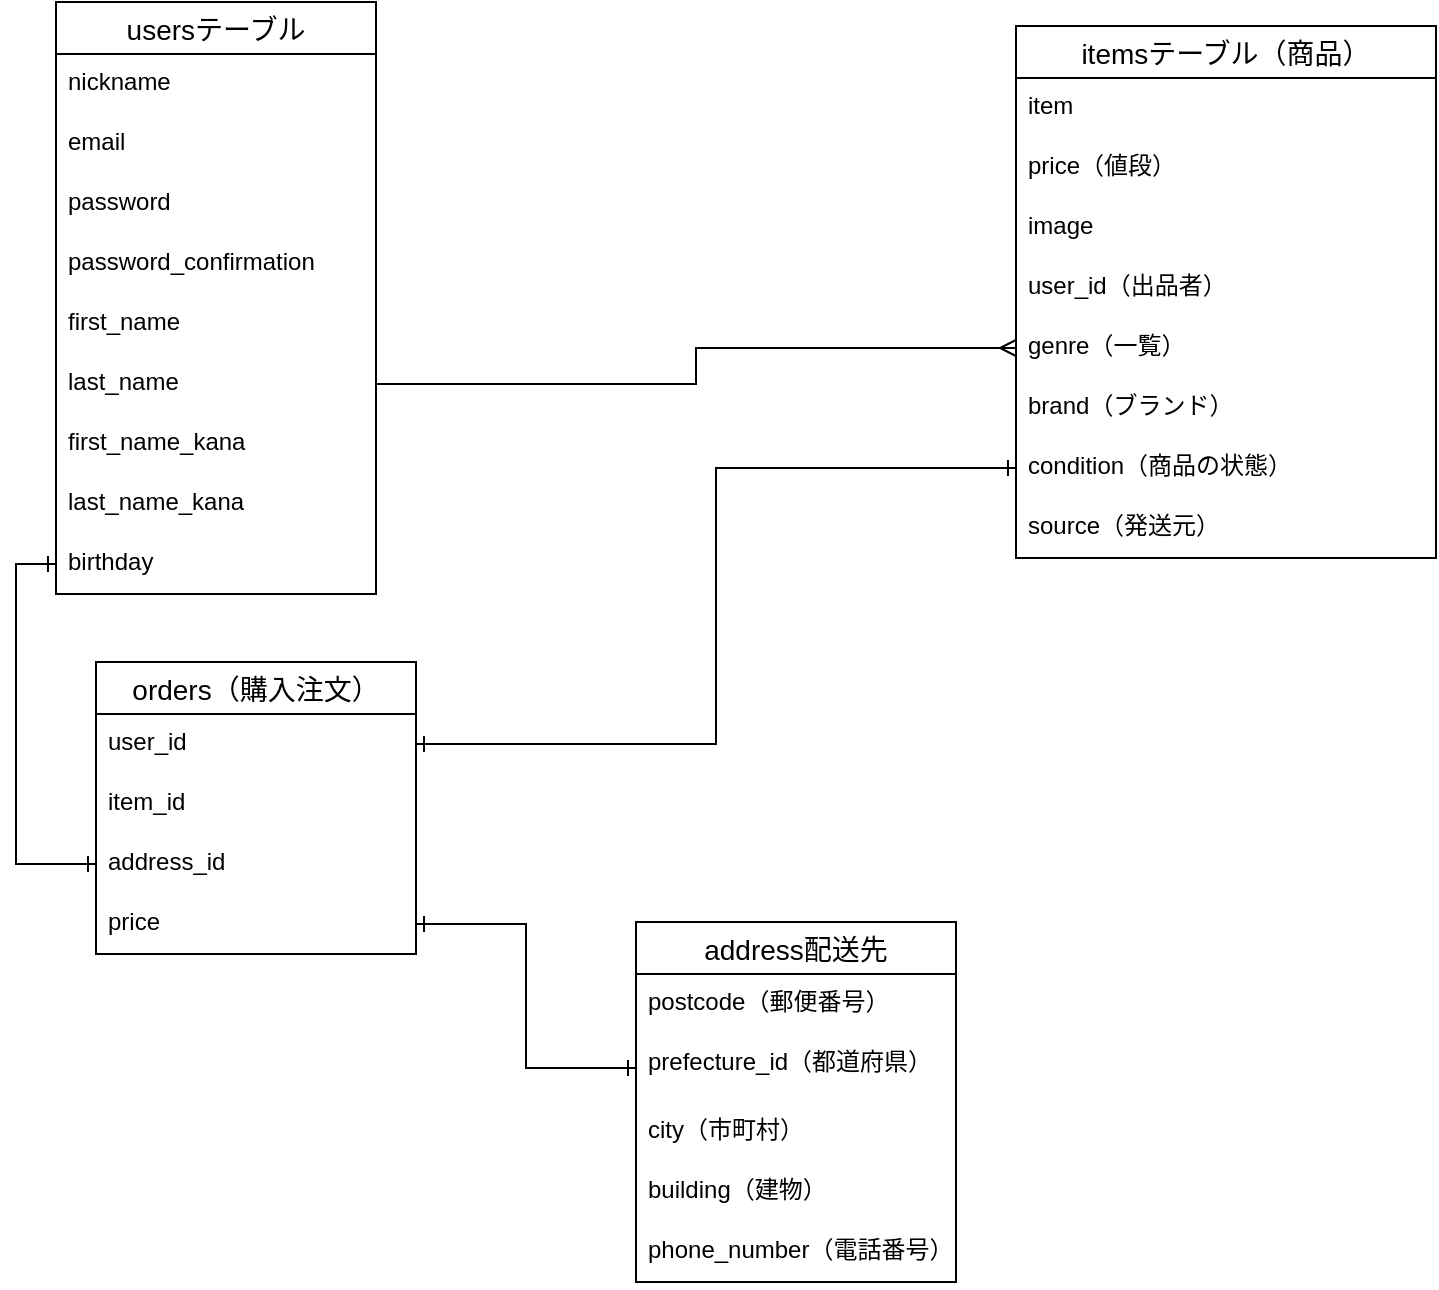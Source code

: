 <mxfile version="14.2.4" type="embed">
    <diagram id="pvb1CP0x8W1O0pVViHa0" name="ページ1">
        <mxGraphModel dx="241" dy="573" grid="1" gridSize="10" guides="1" tooltips="1" connect="1" arrows="1" fold="1" page="1" pageScale="1" pageWidth="850" pageHeight="1100" math="0" shadow="0">
            <root>
                <mxCell id="0"/>
                <mxCell id="1" parent="0"/>
                <mxCell id="308" value="usersテーブル" style="swimlane;fontStyle=0;childLayout=stackLayout;horizontal=1;startSize=26;horizontalStack=0;resizeParent=1;resizeParentMax=0;resizeLast=0;collapsible=1;marginBottom=0;align=center;fontSize=14;" parent="1" vertex="1">
                    <mxGeometry x="80" y="390" width="160" height="296" as="geometry">
                        <mxRectangle x="80" y="390" width="50" height="26" as="alternateBounds"/>
                    </mxGeometry>
                </mxCell>
                <mxCell id="309" value="nickname" style="text;strokeColor=none;fillColor=none;spacingLeft=4;spacingRight=4;overflow=hidden;rotatable=0;points=[[0,0.5],[1,0.5]];portConstraint=eastwest;fontSize=12;" parent="308" vertex="1">
                    <mxGeometry y="26" width="160" height="30" as="geometry"/>
                </mxCell>
                <mxCell id="310" value="email" style="text;strokeColor=none;fillColor=none;spacingLeft=4;spacingRight=4;overflow=hidden;rotatable=0;points=[[0,0.5],[1,0.5]];portConstraint=eastwest;fontSize=12;" parent="308" vertex="1">
                    <mxGeometry y="56" width="160" height="30" as="geometry"/>
                </mxCell>
                <mxCell id="312" value="password" style="text;strokeColor=none;fillColor=none;spacingLeft=4;spacingRight=4;overflow=hidden;rotatable=0;points=[[0,0.5],[1,0.5]];portConstraint=eastwest;fontSize=12;" parent="308" vertex="1">
                    <mxGeometry y="86" width="160" height="30" as="geometry"/>
                </mxCell>
                <mxCell id="313" value="password_confirmation" style="text;strokeColor=none;fillColor=none;spacingLeft=4;spacingRight=4;overflow=hidden;rotatable=0;points=[[0,0.5],[1,0.5]];portConstraint=eastwest;fontSize=12;" parent="308" vertex="1">
                    <mxGeometry y="116" width="160" height="30" as="geometry"/>
                </mxCell>
                <mxCell id="314" value="first_name" style="text;strokeColor=none;fillColor=none;spacingLeft=4;spacingRight=4;overflow=hidden;rotatable=0;points=[[0,0.5],[1,0.5]];portConstraint=eastwest;fontSize=12;" parent="308" vertex="1">
                    <mxGeometry y="146" width="160" height="30" as="geometry"/>
                </mxCell>
                <mxCell id="315" value="last_name" style="text;strokeColor=none;fillColor=none;spacingLeft=4;spacingRight=4;overflow=hidden;rotatable=0;points=[[0,0.5],[1,0.5]];portConstraint=eastwest;fontSize=12;" parent="308" vertex="1">
                    <mxGeometry y="176" width="160" height="30" as="geometry"/>
                </mxCell>
                <mxCell id="395" value="first_name_kana" style="text;strokeColor=none;fillColor=none;spacingLeft=4;spacingRight=4;overflow=hidden;rotatable=0;points=[[0,0.5],[1,0.5]];portConstraint=eastwest;fontSize=12;" vertex="1" parent="308">
                    <mxGeometry y="206" width="160" height="30" as="geometry"/>
                </mxCell>
                <mxCell id="396" value="last_name_kana" style="text;strokeColor=none;fillColor=none;spacingLeft=4;spacingRight=4;overflow=hidden;rotatable=0;points=[[0,0.5],[1,0.5]];portConstraint=eastwest;fontSize=12;" vertex="1" parent="308">
                    <mxGeometry y="236" width="160" height="30" as="geometry"/>
                </mxCell>
                <mxCell id="316" value="birthday" style="text;strokeColor=none;fillColor=none;spacingLeft=4;spacingRight=4;overflow=hidden;rotatable=0;points=[[0,0.5],[1,0.5]];portConstraint=eastwest;fontSize=12;" parent="308" vertex="1">
                    <mxGeometry y="266" width="160" height="30" as="geometry"/>
                </mxCell>
                <mxCell id="317" value="itemsテーブル（商品）" style="swimlane;fontStyle=0;childLayout=stackLayout;horizontal=1;startSize=26;horizontalStack=0;resizeParent=1;resizeParentMax=0;resizeLast=0;collapsible=1;marginBottom=0;align=center;fontSize=14;" parent="1" vertex="1">
                    <mxGeometry x="560" y="402" width="210" height="266" as="geometry"/>
                </mxCell>
                <mxCell id="321" value="item" style="text;strokeColor=none;fillColor=none;spacingLeft=4;spacingRight=4;overflow=hidden;rotatable=0;points=[[0,0.5],[1,0.5]];portConstraint=eastwest;fontSize=12;" parent="317" vertex="1">
                    <mxGeometry y="26" width="210" height="30" as="geometry"/>
                </mxCell>
                <mxCell id="328" value="price（値段）" style="text;strokeColor=none;fillColor=none;spacingLeft=4;spacingRight=4;overflow=hidden;rotatable=0;points=[[0,0.5],[1,0.5]];portConstraint=eastwest;fontSize=12;" parent="317" vertex="1">
                    <mxGeometry y="56" width="210" height="30" as="geometry"/>
                </mxCell>
                <mxCell id="333" value="image&#10;" style="text;strokeColor=none;fillColor=none;spacingLeft=4;spacingRight=4;overflow=hidden;rotatable=0;points=[[0,0.5],[1,0.5]];portConstraint=eastwest;fontSize=12;" parent="317" vertex="1">
                    <mxGeometry y="86" width="210" height="30" as="geometry"/>
                </mxCell>
                <mxCell id="332" value="user_id（出品者）" style="text;strokeColor=none;fillColor=none;spacingLeft=4;spacingRight=4;overflow=hidden;rotatable=0;points=[[0,0.5],[1,0.5]];portConstraint=eastwest;fontSize=12;" parent="317" vertex="1">
                    <mxGeometry y="116" width="210" height="30" as="geometry"/>
                </mxCell>
                <mxCell id="326" value="genre（一覧）" style="text;strokeColor=none;fillColor=none;spacingLeft=4;spacingRight=4;overflow=hidden;rotatable=0;points=[[0,0.5],[1,0.5]];portConstraint=eastwest;fontSize=12;" parent="317" vertex="1">
                    <mxGeometry y="146" width="210" height="30" as="geometry"/>
                </mxCell>
                <mxCell id="327" value="brand（ブランド）" style="text;strokeColor=none;fillColor=none;spacingLeft=4;spacingRight=4;overflow=hidden;rotatable=0;points=[[0,0.5],[1,0.5]];portConstraint=eastwest;fontSize=12;" parent="317" vertex="1">
                    <mxGeometry y="176" width="210" height="30" as="geometry"/>
                </mxCell>
                <mxCell id="330" value="condition（商品の状態）" style="text;strokeColor=none;fillColor=none;spacingLeft=4;spacingRight=4;overflow=hidden;rotatable=0;points=[[0,0.5],[1,0.5]];portConstraint=eastwest;fontSize=12;" parent="317" vertex="1">
                    <mxGeometry y="206" width="210" height="30" as="geometry"/>
                </mxCell>
                <mxCell id="331" value="source（発送元）" style="text;strokeColor=none;fillColor=none;spacingLeft=4;spacingRight=4;overflow=hidden;rotatable=0;points=[[0,0.5],[1,0.5]];portConstraint=eastwest;fontSize=12;" parent="317" vertex="1">
                    <mxGeometry y="236" width="210" height="30" as="geometry"/>
                </mxCell>
                <mxCell id="334" value="orders（購入注文）" style="swimlane;fontStyle=0;childLayout=stackLayout;horizontal=1;startSize=26;horizontalStack=0;resizeParent=1;resizeParentMax=0;resizeLast=0;collapsible=1;marginBottom=0;align=center;fontSize=14;" parent="1" vertex="1">
                    <mxGeometry x="100" y="720" width="160" height="146" as="geometry"/>
                </mxCell>
                <mxCell id="337" value="user_id" style="text;strokeColor=none;fillColor=none;spacingLeft=4;spacingRight=4;overflow=hidden;rotatable=0;points=[[0,0.5],[1,0.5]];portConstraint=eastwest;fontSize=12;" parent="334" vertex="1">
                    <mxGeometry y="26" width="160" height="30" as="geometry"/>
                </mxCell>
                <mxCell id="345" value="item_id" style="text;strokeColor=none;fillColor=none;spacingLeft=4;spacingRight=4;overflow=hidden;rotatable=0;points=[[0,0.5],[1,0.5]];portConstraint=eastwest;fontSize=12;" parent="334" vertex="1">
                    <mxGeometry y="56" width="160" height="30" as="geometry"/>
                </mxCell>
                <mxCell id="346" value="address_id" style="text;strokeColor=none;fillColor=none;spacingLeft=4;spacingRight=4;overflow=hidden;rotatable=0;points=[[0,0.5],[1,0.5]];portConstraint=eastwest;fontSize=12;" parent="334" vertex="1">
                    <mxGeometry y="86" width="160" height="30" as="geometry"/>
                </mxCell>
                <mxCell id="347" value="price" style="text;strokeColor=none;fillColor=none;spacingLeft=4;spacingRight=4;overflow=hidden;rotatable=0;points=[[0,0.5],[1,0.5]];portConstraint=eastwest;fontSize=12;" parent="334" vertex="1">
                    <mxGeometry y="116" width="160" height="30" as="geometry"/>
                </mxCell>
                <mxCell id="338" value="address配送先" style="swimlane;fontStyle=0;childLayout=stackLayout;horizontal=1;startSize=26;horizontalStack=0;resizeParent=1;resizeParentMax=0;resizeLast=0;collapsible=1;marginBottom=0;align=center;fontSize=14;" parent="1" vertex="1">
                    <mxGeometry x="370" y="850" width="160" height="180" as="geometry"/>
                </mxCell>
                <mxCell id="341" value="postcode（郵便番号）" style="text;strokeColor=none;fillColor=none;spacingLeft=4;spacingRight=4;overflow=hidden;rotatable=0;points=[[0,0.5],[1,0.5]];portConstraint=eastwest;fontSize=12;" parent="338" vertex="1">
                    <mxGeometry y="26" width="160" height="30" as="geometry"/>
                </mxCell>
                <mxCell id="353" value="prefecture_id（都道府県）" style="text;strokeColor=none;fillColor=none;spacingLeft=4;spacingRight=4;overflow=hidden;rotatable=0;points=[[0,0.5],[1,0.5]];portConstraint=eastwest;fontSize=12;" parent="338" vertex="1">
                    <mxGeometry y="56" width="160" height="34" as="geometry"/>
                </mxCell>
                <mxCell id="355" value="city（市町村）" style="text;strokeColor=none;fillColor=none;spacingLeft=4;spacingRight=4;overflow=hidden;rotatable=0;points=[[0,0.5],[1,0.5]];portConstraint=eastwest;fontSize=12;" parent="338" vertex="1">
                    <mxGeometry y="90" width="160" height="30" as="geometry"/>
                </mxCell>
                <mxCell id="356" value="building（建物）" style="text;strokeColor=none;fillColor=none;spacingLeft=4;spacingRight=4;overflow=hidden;rotatable=0;points=[[0,0.5],[1,0.5]];portConstraint=eastwest;fontSize=12;" parent="338" vertex="1">
                    <mxGeometry y="120" width="160" height="30" as="geometry"/>
                </mxCell>
                <mxCell id="358" value="phone_number（電話番号）" style="text;strokeColor=none;fillColor=none;spacingLeft=4;spacingRight=4;overflow=hidden;rotatable=0;points=[[0,0.5],[1,0.5]];portConstraint=eastwest;fontSize=12;" parent="338" vertex="1">
                    <mxGeometry y="150" width="160" height="30" as="geometry"/>
                </mxCell>
                <mxCell id="364" style="edgeStyle=orthogonalEdgeStyle;rounded=0;orthogonalLoop=1;jettySize=auto;html=1;exitX=1;exitY=0.5;exitDx=0;exitDy=0;entryX=0;entryY=0.5;entryDx=0;entryDy=0;endArrow=ERmany;endFill=0;" parent="1" source="315" target="326" edge="1">
                    <mxGeometry relative="1" as="geometry"/>
                </mxCell>
                <mxCell id="381" style="edgeStyle=orthogonalEdgeStyle;rounded=0;orthogonalLoop=1;jettySize=auto;html=1;exitX=1;exitY=0.5;exitDx=0;exitDy=0;entryX=0;entryY=0.5;entryDx=0;entryDy=0;endArrow=ERone;endFill=0;" parent="1" source="347" target="353" edge="1">
                    <mxGeometry relative="1" as="geometry"/>
                </mxCell>
                <mxCell id="384" style="edgeStyle=orthogonalEdgeStyle;rounded=0;orthogonalLoop=1;jettySize=auto;html=1;exitX=1;exitY=0.5;exitDx=0;exitDy=0;entryX=0;entryY=0.5;entryDx=0;entryDy=0;endArrow=ERone;endFill=0;" edge="1" parent="1" source="337" target="330">
                    <mxGeometry relative="1" as="geometry"/>
                </mxCell>
                <mxCell id="385" style="edgeStyle=orthogonalEdgeStyle;rounded=0;orthogonalLoop=1;jettySize=auto;html=1;exitX=0;exitY=0.5;exitDx=0;exitDy=0;entryX=1;entryY=0.5;entryDx=0;entryDy=0;endArrow=ERone;endFill=0;" edge="1" parent="1" source="330" target="337">
                    <mxGeometry relative="1" as="geometry"/>
                </mxCell>
                <mxCell id="391" style="edgeStyle=orthogonalEdgeStyle;rounded=0;orthogonalLoop=1;jettySize=auto;html=1;exitX=0;exitY=0.5;exitDx=0;exitDy=0;entryX=0;entryY=0.5;entryDx=0;entryDy=0;endArrow=ERone;endFill=0;" edge="1" parent="1" source="316" target="346">
                    <mxGeometry relative="1" as="geometry"/>
                </mxCell>
                <mxCell id="392" style="edgeStyle=orthogonalEdgeStyle;rounded=0;orthogonalLoop=1;jettySize=auto;html=1;exitX=0;exitY=0.5;exitDx=0;exitDy=0;entryX=0;entryY=0.5;entryDx=0;entryDy=0;endArrow=ERone;endFill=0;" edge="1" parent="1" source="346" target="316">
                    <mxGeometry relative="1" as="geometry"/>
                </mxCell>
                <mxCell id="394" style="edgeStyle=orthogonalEdgeStyle;rounded=0;orthogonalLoop=1;jettySize=auto;html=1;exitX=0;exitY=0.5;exitDx=0;exitDy=0;entryX=1;entryY=0.5;entryDx=0;entryDy=0;endArrow=ERone;endFill=0;" edge="1" parent="1" source="353" target="347">
                    <mxGeometry relative="1" as="geometry"/>
                </mxCell>
            </root>
        </mxGraphModel>
    </diagram>
</mxfile>